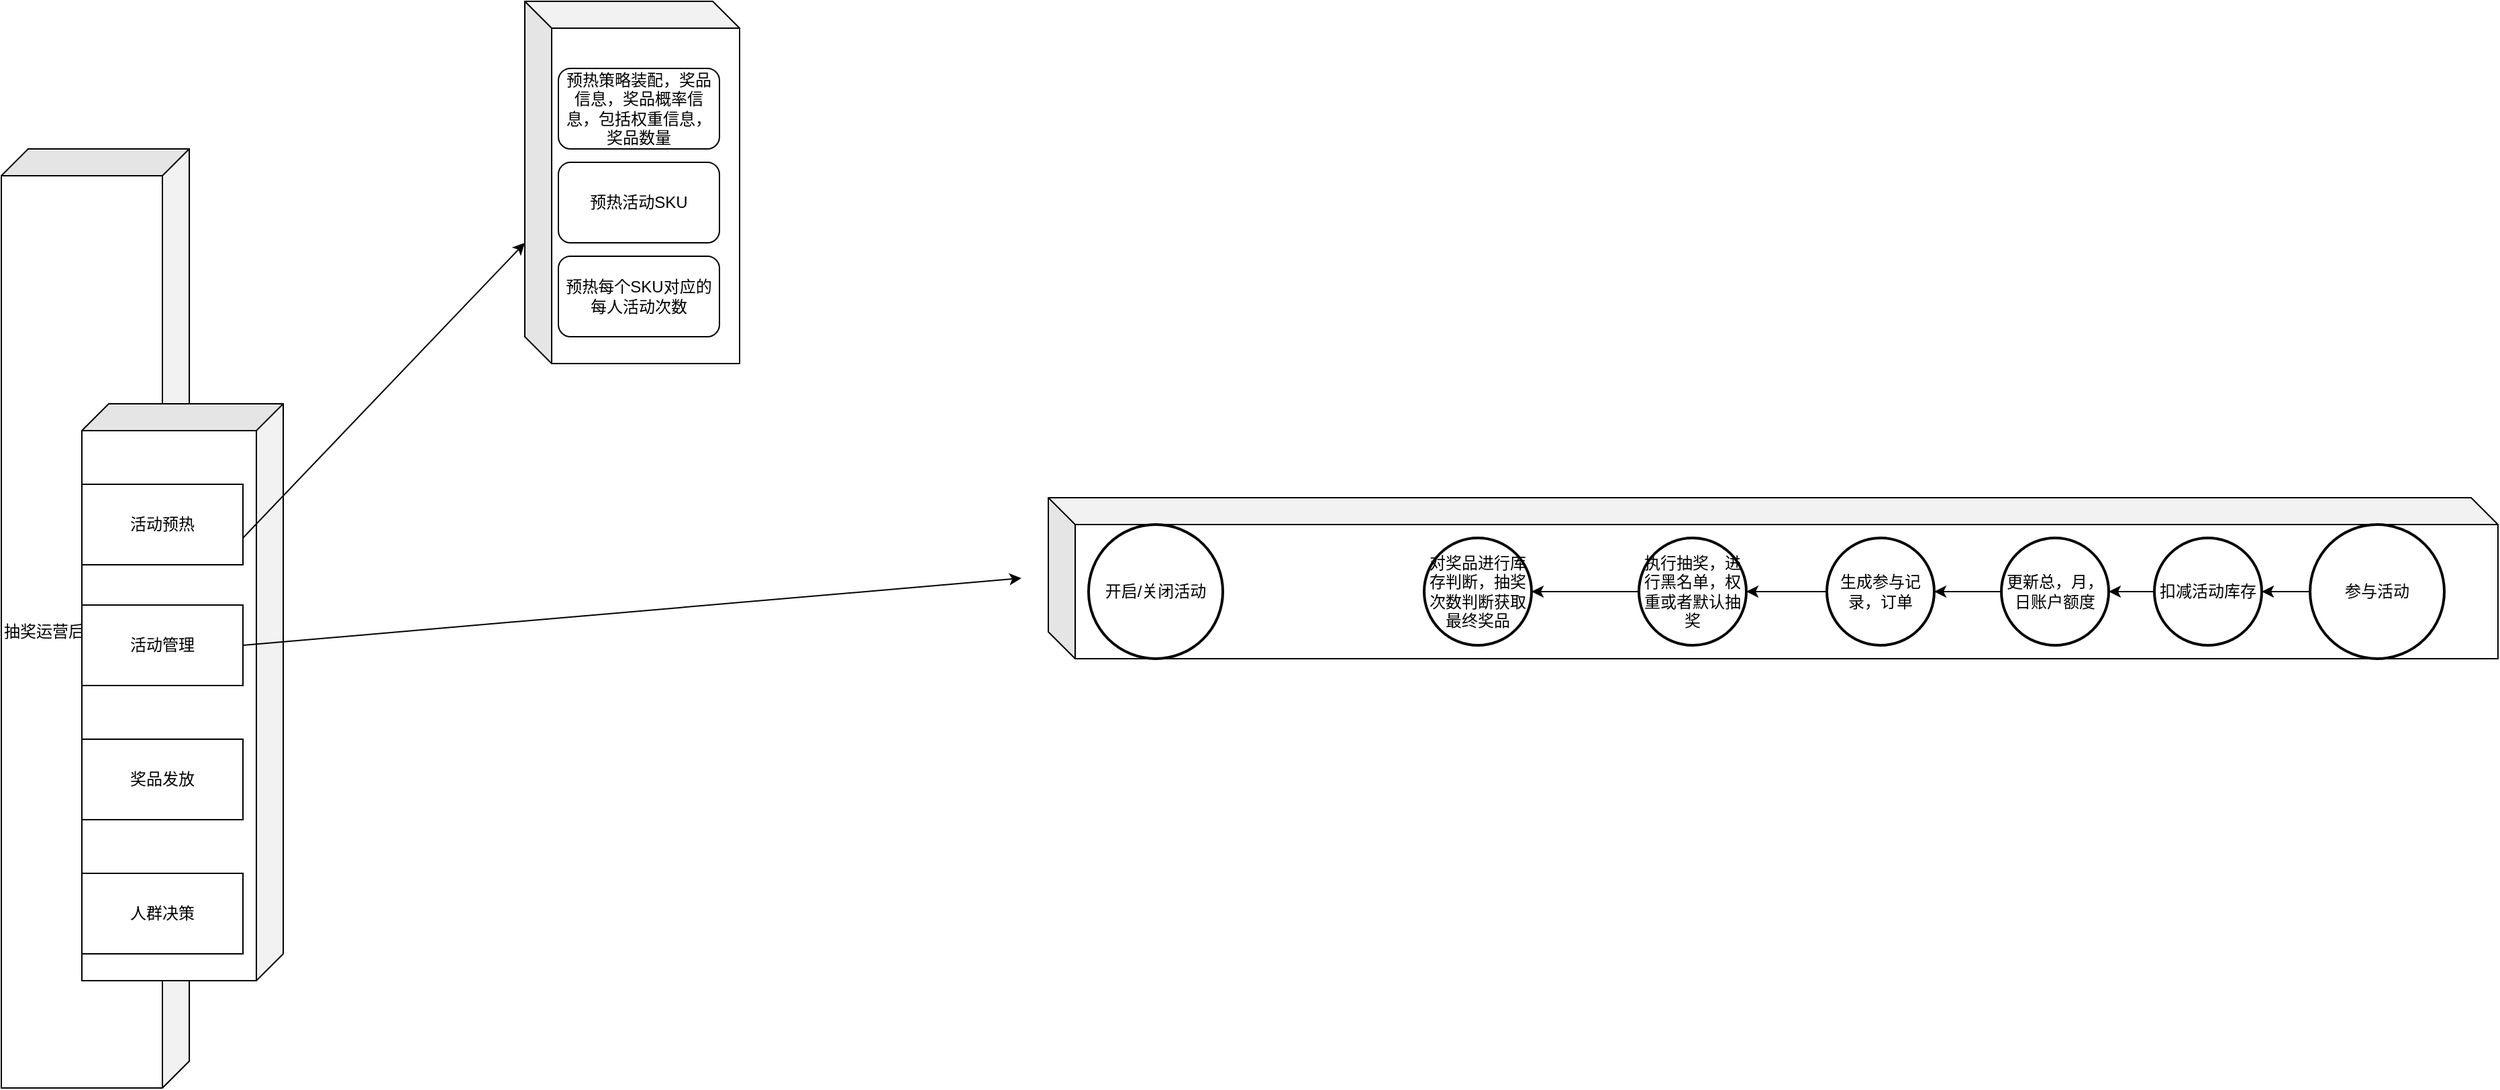 <mxfile version="24.7.16">
  <diagram name="第 1 页" id="bq6ZyDoePt_O2G5WwTNI">
    <mxGraphModel dx="875" dy="478" grid="1" gridSize="10" guides="1" tooltips="1" connect="1" arrows="1" fold="1" page="1" pageScale="1" pageWidth="1169" pageHeight="827" math="0" shadow="0">
      <root>
        <mxCell id="0" />
        <mxCell id="1" parent="0" />
        <mxCell id="iKIf3eELIUASGLzbJY0j-16" value="抽奖运营后台" style="shape=cube;whiteSpace=wrap;html=1;boundedLbl=1;backgroundOutline=1;darkOpacity=0.05;darkOpacity2=0.1;direction=south;align=left;" parent="1" vertex="1">
          <mxGeometry x="110" y="170" width="140" height="700" as="geometry" />
        </mxCell>
        <mxCell id="iKIf3eELIUASGLzbJY0j-12" value="" style="shape=cube;whiteSpace=wrap;html=1;boundedLbl=1;backgroundOutline=1;darkOpacity=0.05;darkOpacity2=0.1;direction=south;" parent="1" vertex="1">
          <mxGeometry x="170" y="360" width="150" height="430" as="geometry" />
        </mxCell>
        <mxCell id="iKIf3eELIUASGLzbJY0j-13" value="活动预热" style="rounded=0;whiteSpace=wrap;html=1;" parent="1" vertex="1">
          <mxGeometry x="170" y="420" width="120" height="60" as="geometry" />
        </mxCell>
        <mxCell id="iKIf3eELIUASGLzbJY0j-14" value="活动管理" style="rounded=0;whiteSpace=wrap;html=1;" parent="1" vertex="1">
          <mxGeometry x="170" y="510" width="120" height="60" as="geometry" />
        </mxCell>
        <mxCell id="iKIf3eELIUASGLzbJY0j-15" value="奖品发放" style="rounded=0;whiteSpace=wrap;html=1;" parent="1" vertex="1">
          <mxGeometry x="170" y="610" width="120" height="60" as="geometry" />
        </mxCell>
        <mxCell id="iKIf3eELIUASGLzbJY0j-17" value="人群决策" style="rounded=0;whiteSpace=wrap;html=1;" parent="1" vertex="1">
          <mxGeometry x="170" y="710" width="120" height="60" as="geometry" />
        </mxCell>
        <mxCell id="iKIf3eELIUASGLzbJY0j-19" value="" style="endArrow=classic;html=1;rounded=0;" parent="1" edge="1">
          <mxGeometry width="50" height="50" relative="1" as="geometry">
            <mxPoint x="290" y="460" as="sourcePoint" />
            <mxPoint x="500" y="240" as="targetPoint" />
          </mxGeometry>
        </mxCell>
        <mxCell id="iKIf3eELIUASGLzbJY0j-20" value="" style="shape=cube;whiteSpace=wrap;html=1;boundedLbl=1;backgroundOutline=1;darkOpacity=0.05;darkOpacity2=0.1;" parent="1" vertex="1">
          <mxGeometry x="500" y="60" width="160" height="270" as="geometry" />
        </mxCell>
        <mxCell id="iKIf3eELIUASGLzbJY0j-21" value="预热活动SKU" style="rounded=1;whiteSpace=wrap;html=1;" parent="1" vertex="1">
          <mxGeometry x="525" y="180" width="120" height="60" as="geometry" />
        </mxCell>
        <mxCell id="iKIf3eELIUASGLzbJY0j-22" value="预热每个SKU对应的每人活动次数" style="rounded=1;whiteSpace=wrap;html=1;" parent="1" vertex="1">
          <mxGeometry x="525" y="250" width="120" height="60" as="geometry" />
        </mxCell>
        <mxCell id="iKIf3eELIUASGLzbJY0j-23" value="预热策略装配，奖品信息，奖品概率信息，包括权重信息，奖品数量" style="rounded=1;whiteSpace=wrap;html=1;" parent="1" vertex="1">
          <mxGeometry x="525" y="110" width="120" height="60" as="geometry" />
        </mxCell>
        <mxCell id="iKIf3eELIUASGLzbJY0j-40" value="" style="endArrow=classic;html=1;rounded=0;" parent="1" edge="1">
          <mxGeometry width="50" height="50" relative="1" as="geometry">
            <mxPoint x="290" y="540" as="sourcePoint" />
            <mxPoint x="870" y="490" as="targetPoint" />
          </mxGeometry>
        </mxCell>
        <mxCell id="iKIf3eELIUASGLzbJY0j-42" value="" style="shape=cube;whiteSpace=wrap;html=1;boundedLbl=1;backgroundOutline=1;darkOpacity=0.05;darkOpacity2=0.1;" parent="1" vertex="1">
          <mxGeometry x="890" y="430" width="1080" height="120" as="geometry" />
        </mxCell>
        <mxCell id="iKIf3eELIUASGLzbJY0j-43" value="开启/关闭活动" style="strokeWidth=2;html=1;shape=mxgraph.flowchart.start_2;whiteSpace=wrap;" parent="1" vertex="1">
          <mxGeometry x="920" y="450" width="100" height="100" as="geometry" />
        </mxCell>
        <mxCell id="iKIf3eELIUASGLzbJY0j-51" value="" style="edgeStyle=orthogonalEdgeStyle;rounded=0;orthogonalLoop=1;jettySize=auto;html=1;" parent="1" source="iKIf3eELIUASGLzbJY0j-44" target="iKIf3eELIUASGLzbJY0j-50" edge="1">
          <mxGeometry relative="1" as="geometry" />
        </mxCell>
        <mxCell id="iKIf3eELIUASGLzbJY0j-44" value="参与活动" style="strokeWidth=2;html=1;shape=mxgraph.flowchart.start_2;whiteSpace=wrap;" parent="1" vertex="1">
          <mxGeometry x="1830" y="450" width="100" height="100" as="geometry" />
        </mxCell>
        <mxCell id="iKIf3eELIUASGLzbJY0j-53" value="" style="edgeStyle=orthogonalEdgeStyle;rounded=0;orthogonalLoop=1;jettySize=auto;html=1;" parent="1" source="iKIf3eELIUASGLzbJY0j-50" target="iKIf3eELIUASGLzbJY0j-52" edge="1">
          <mxGeometry relative="1" as="geometry" />
        </mxCell>
        <mxCell id="iKIf3eELIUASGLzbJY0j-50" value="扣减活动库存" style="ellipse;whiteSpace=wrap;html=1;strokeWidth=2;" parent="1" vertex="1">
          <mxGeometry x="1714" y="460" width="80" height="80" as="geometry" />
        </mxCell>
        <mxCell id="iKIf3eELIUASGLzbJY0j-55" value="" style="edgeStyle=orthogonalEdgeStyle;rounded=0;orthogonalLoop=1;jettySize=auto;html=1;" parent="1" source="iKIf3eELIUASGLzbJY0j-52" target="iKIf3eELIUASGLzbJY0j-54" edge="1">
          <mxGeometry relative="1" as="geometry" />
        </mxCell>
        <mxCell id="iKIf3eELIUASGLzbJY0j-52" value="更新总，月，日账户额度" style="ellipse;whiteSpace=wrap;html=1;strokeWidth=2;" parent="1" vertex="1">
          <mxGeometry x="1600" y="460" width="80" height="80" as="geometry" />
        </mxCell>
        <mxCell id="Unxk11T3wrKeqkshm5f9-2" value="" style="edgeStyle=orthogonalEdgeStyle;rounded=0;orthogonalLoop=1;jettySize=auto;html=1;" edge="1" parent="1" source="iKIf3eELIUASGLzbJY0j-54" target="Unxk11T3wrKeqkshm5f9-1">
          <mxGeometry relative="1" as="geometry" />
        </mxCell>
        <mxCell id="iKIf3eELIUASGLzbJY0j-54" value="生成参与记录，订单" style="ellipse;whiteSpace=wrap;html=1;strokeWidth=2;" parent="1" vertex="1">
          <mxGeometry x="1470" y="460" width="80" height="80" as="geometry" />
        </mxCell>
        <mxCell id="Unxk11T3wrKeqkshm5f9-4" value="" style="edgeStyle=orthogonalEdgeStyle;rounded=0;orthogonalLoop=1;jettySize=auto;html=1;" edge="1" parent="1" source="Unxk11T3wrKeqkshm5f9-1" target="Unxk11T3wrKeqkshm5f9-3">
          <mxGeometry relative="1" as="geometry" />
        </mxCell>
        <mxCell id="Unxk11T3wrKeqkshm5f9-1" value="执行抽奖，进行黑名单，权重或者默认抽奖" style="ellipse;whiteSpace=wrap;html=1;strokeWidth=2;" vertex="1" parent="1">
          <mxGeometry x="1330" y="460" width="80" height="80" as="geometry" />
        </mxCell>
        <mxCell id="Unxk11T3wrKeqkshm5f9-3" value="对奖品进行库存判断，抽奖次数判断获取最终奖品" style="ellipse;whiteSpace=wrap;html=1;strokeWidth=2;" vertex="1" parent="1">
          <mxGeometry x="1170" y="460" width="80" height="80" as="geometry" />
        </mxCell>
      </root>
    </mxGraphModel>
  </diagram>
</mxfile>
